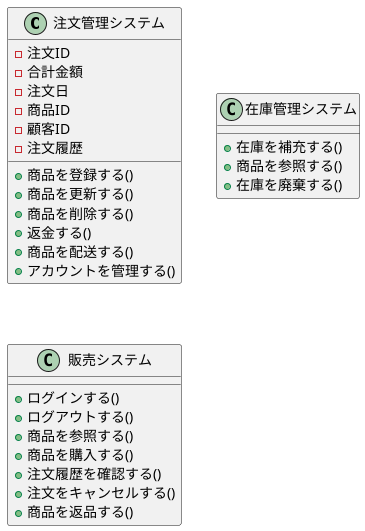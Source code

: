 @startuml .

class 注文管理システム{
    - 注文ID
    - 合計金額
    - 注文日
    - 商品ID
    - 顧客ID
    - 注文履歴

    + 商品を登録する()
    + 商品を更新する()
    + 商品を削除する()
    + 返金する()
    + 商品を配送する()
    + アカウントを管理する()
}

class 在庫管理システム{
    + 在庫を補充する()
    + 商品を参照する()
    + 在庫を廃棄する()
}

class 販売システム{
    + ログインする()
    + ログアウトする()
    + 商品を参照する()
    + 商品を購入する()
    + 注文履歴を確認する()
    + 注文をキャンセルする()
    + 商品を返品する()
}

@enduml